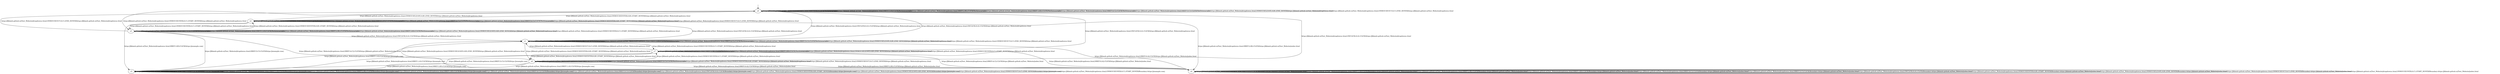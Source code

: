 digraph LM_orig_withSL {
s0 [label="s0"];
s1 [label="s1"];
s2 [label="s2"];
s3 [label="s3"];
s4 [label="s4"];
s5 [label="s5"];
s6 [label="s6"];
s7 [label="s7"];
s0 -> s1  [label="https:||lklamb.github.io|Test_Website|dropdowns.html;ONCLICK;0;A1;CLICK/https:||lklamb.github.io|Test_Website|dropdowns.html"];
s0 -> s2  [label="https:||lklamb.github.io|Test_Website|dropdowns.html;ONMOUSEENTER;0;B1;START_HOVER/https:||lklamb.github.io|Test_Website|dropdowns.html"];
s0 -> s3  [label="https:||lklamb.github.io|Test_Website|dropdowns.html;ONMOUSEOVER;0;C1;START_HOVER/https:||lklamb.github.io|Test_Website|dropdowns.html"];
s0 -> s0  [label="https:||lklamb.github.io|Test_Website|dropdowns.html;HREF;0;A2;CLICK/NotInteractable"];
s0 -> s0  [label="https:||lklamb.github.io|Test_Website|dropdowns.html;HREF;1;A3;CLICK/NotInteractable"];
s0 -> s0  [label="https:||lklamb.github.io|Test_Website|dropdowns.html;HREF;2;B2;CLICK/NotInteractable"];
s0 -> s0  [label="https:||lklamb.github.io|Test_Website|dropdowns.html;HREF;3;B3;CLICK/NotInteractable"];
s0 -> s0  [label="https:||lklamb.github.io|Test_Website|dropdowns.html;HREF;4;C2;CLICK/NotInteractable"];
s0 -> s0  [label="https:||lklamb.github.io|Test_Website|dropdowns.html;HREF;5;C3;CLICK/NotInteractable"];
s0 -> s0  [label="https:||lklamb.github.io|Test_Website|dropdowns.html;ONMOUSELEAVE;0;B1;END_HOVER/https:||lklamb.github.io|Test_Website|dropdowns.html"];
s0 -> s0  [label="https:||lklamb.github.io|Test_Website|dropdowns.html;ONMOUSEOUT;0;C1;END_HOVER/https:||lklamb.github.io|Test_Website|dropdowns.html"];
s1 -> s4  [label="https:||lklamb.github.io|Test_Website|dropdowns.html;HREF;0;A2;CLICK/https:||lklamb.github.io|Test_Website|index.html"];
s1 -> s5  [label="https:||lklamb.github.io|Test_Website|dropdowns.html;HREF;1;A3;CLICK/https:||example.com|"];
s1 -> s1  [label="https:||lklamb.github.io|Test_Website|dropdowns.html;HREF;2;B2;CLICK/NotInteractable"];
s1 -> s1  [label="https:||lklamb.github.io|Test_Website|dropdowns.html;HREF;3;B3;CLICK/NotInteractable"];
s1 -> s1  [label="https:||lklamb.github.io|Test_Website|dropdowns.html;HREF;4;C2;CLICK/NotInteractable"];
s1 -> s1  [label="https:||lklamb.github.io|Test_Website|dropdowns.html;HREF;5;C3;CLICK/NotInteractable"];
s1 -> s6  [label="https:||lklamb.github.io|Test_Website|dropdowns.html;ONMOUSEENTER;0;B1;START_HOVER/https:||lklamb.github.io|Test_Website|dropdowns.html"];
s1 -> s1  [label="https:||lklamb.github.io|Test_Website|dropdowns.html;ONMOUSELEAVE;0;B1;END_HOVER/https:||lklamb.github.io|Test_Website|dropdowns.html"];
s1 -> s1  [label="https:||lklamb.github.io|Test_Website|dropdowns.html;ONMOUSEOUT;0;C1;END_HOVER/https:||lklamb.github.io|Test_Website|dropdowns.html"];
s1 -> s7  [label="https:||lklamb.github.io|Test_Website|dropdowns.html;ONMOUSEOVER;0;C1;START_HOVER/https:||lklamb.github.io|Test_Website|dropdowns.html"];
s1 -> s0  [label="https:||lklamb.github.io|Test_Website|dropdowns.html;ONCLICK;0;A1;CLICK/https:||lklamb.github.io|Test_Website|dropdowns.html"];
s2 -> s4  [label="https:||lklamb.github.io|Test_Website|dropdowns.html;HREF;2;B2;CLICK/https:||lklamb.github.io|Test_Website|index.html"];
s2 -> s5  [label="https:||lklamb.github.io|Test_Website|dropdowns.html;HREF;3;B3;CLICK/https:||example.com|"];
s2 -> s2  [label="https:||lklamb.github.io|Test_Website|dropdowns.html;HREF;0;A2;CLICK/NotInteractable"];
s2 -> s2  [label="https:||lklamb.github.io|Test_Website|dropdowns.html;HREF;1;A3;CLICK/NotInteractable"];
s2 -> s2  [label="https:||lklamb.github.io|Test_Website|dropdowns.html;HREF;4;C2;CLICK/NotInteractable"];
s2 -> s2  [label="https:||lklamb.github.io|Test_Website|dropdowns.html;HREF;5;C3;CLICK/NotInteractable"];
s2 -> s1  [label="https:||lklamb.github.io|Test_Website|dropdowns.html;ONCLICK;0;A1;CLICK/https:||lklamb.github.io|Test_Website|dropdowns.html"];
s2 -> s2  [label="https:||lklamb.github.io|Test_Website|dropdowns.html;ONMOUSEENTER;0;B1;START_HOVER/https:||lklamb.github.io|Test_Website|dropdowns.html"];
s2 -> s2  [label="https:||lklamb.github.io|Test_Website|dropdowns.html;ONMOUSEOUT;0;C1;END_HOVER/https:||lklamb.github.io|Test_Website|dropdowns.html"];
s2 -> s3  [label="https:||lklamb.github.io|Test_Website|dropdowns.html;ONMOUSEOVER;0;C1;START_HOVER/https:||lklamb.github.io|Test_Website|dropdowns.html"];
s2 -> s0  [label="https:||lklamb.github.io|Test_Website|dropdowns.html;ONMOUSELEAVE;0;B1;END_HOVER/https:||lklamb.github.io|Test_Website|dropdowns.html"];
s3 -> s4  [label="https:||lklamb.github.io|Test_Website|dropdowns.html;HREF;4;C2;CLICK/https:||lklamb.github.io|Test_Website|index.html"];
s3 -> s5  [label="https:||lklamb.github.io|Test_Website|dropdowns.html;HREF;5;C3;CLICK/https:||example.com|"];
s3 -> s3  [label="https:||lklamb.github.io|Test_Website|dropdowns.html;HREF;0;A2;CLICK/NotInteractable"];
s3 -> s3  [label="https:||lklamb.github.io|Test_Website|dropdowns.html;HREF;1;A3;CLICK/NotInteractable"];
s3 -> s3  [label="https:||lklamb.github.io|Test_Website|dropdowns.html;HREF;2;B2;CLICK/NotInteractable"];
s3 -> s3  [label="https:||lklamb.github.io|Test_Website|dropdowns.html;HREF;3;B3;CLICK/NotInteractable"];
s3 -> s1  [label="https:||lklamb.github.io|Test_Website|dropdowns.html;ONCLICK;0;A1;CLICK/https:||lklamb.github.io|Test_Website|dropdowns.html"];
s3 -> s2  [label="https:||lklamb.github.io|Test_Website|dropdowns.html;ONMOUSEENTER;0;B1;START_HOVER/https:||lklamb.github.io|Test_Website|dropdowns.html"];
s3 -> s3  [label="https:||lklamb.github.io|Test_Website|dropdowns.html;ONMOUSELEAVE;0;B1;END_HOVER/https:||lklamb.github.io|Test_Website|dropdowns.html"];
s3 -> s3  [label="https:||lklamb.github.io|Test_Website|dropdowns.html;ONMOUSEOVER;0;C1;START_HOVER/https:||lklamb.github.io|Test_Website|dropdowns.html"];
s3 -> s0  [label="https:||lklamb.github.io|Test_Website|dropdowns.html;ONMOUSEOUT;0;C1;END_HOVER/https:||lklamb.github.io|Test_Website|dropdowns.html"];
s4 -> s4  [label="https:||lklamb.github.io|Test_Website|dropdowns.html;HREF;0;A2;CLICK/Boundary-https:||lklamb.github.io|Test_Website|index.html"];
s4 -> s4  [label="https:||lklamb.github.io|Test_Website|dropdowns.html;HREF;1;A3;CLICK/Boundary-https:||lklamb.github.io|Test_Website|index.html"];
s4 -> s4  [label="https:||lklamb.github.io|Test_Website|dropdowns.html;HREF;2;B2;CLICK/Boundary-https:||lklamb.github.io|Test_Website|index.html"];
s4 -> s4  [label="https:||lklamb.github.io|Test_Website|dropdowns.html;HREF;3;B3;CLICK/Boundary-https:||lklamb.github.io|Test_Website|index.html"];
s4 -> s4  [label="https:||lklamb.github.io|Test_Website|dropdowns.html;HREF;4;C2;CLICK/Boundary-https:||lklamb.github.io|Test_Website|index.html"];
s4 -> s4  [label="https:||lklamb.github.io|Test_Website|dropdowns.html;HREF;5;C3;CLICK/Boundary-https:||lklamb.github.io|Test_Website|index.html"];
s4 -> s4  [label="https:||lklamb.github.io|Test_Website|dropdowns.html;ONCLICK;0;A1;CLICK/Boundary-https:||lklamb.github.io|Test_Website|index.html"];
s4 -> s4  [label="https:||lklamb.github.io|Test_Website|dropdowns.html;ONMOUSEENTER;0;B1;START_HOVER/Boundary-https:||lklamb.github.io|Test_Website|index.html"];
s4 -> s4  [label="https:||lklamb.github.io|Test_Website|dropdowns.html;ONMOUSELEAVE;0;B1;END_HOVER/Boundary-https:||lklamb.github.io|Test_Website|index.html"];
s4 -> s4  [label="https:||lklamb.github.io|Test_Website|dropdowns.html;ONMOUSEOUT;0;C1;END_HOVER/Boundary-https:||lklamb.github.io|Test_Website|index.html"];
s4 -> s4  [label="https:||lklamb.github.io|Test_Website|dropdowns.html;ONMOUSEOVER;0;C1;START_HOVER/Boundary-https:||lklamb.github.io|Test_Website|index.html"];
s5 -> s5  [label="https:||lklamb.github.io|Test_Website|dropdowns.html;HREF;0;A2;CLICK/Boundary-https:||example.com|"];
s5 -> s5  [label="https:||lklamb.github.io|Test_Website|dropdowns.html;HREF;1;A3;CLICK/Boundary-https:||example.com|"];
s5 -> s5  [label="https:||lklamb.github.io|Test_Website|dropdowns.html;HREF;2;B2;CLICK/Boundary-https:||example.com|"];
s5 -> s5  [label="https:||lklamb.github.io|Test_Website|dropdowns.html;HREF;3;B3;CLICK/Boundary-https:||example.com|"];
s5 -> s5  [label="https:||lklamb.github.io|Test_Website|dropdowns.html;HREF;4;C2;CLICK/Boundary-https:||example.com|"];
s5 -> s5  [label="https:||lklamb.github.io|Test_Website|dropdowns.html;HREF;5;C3;CLICK/Boundary-https:||example.com|"];
s5 -> s5  [label="https:||lklamb.github.io|Test_Website|dropdowns.html;ONCLICK;0;A1;CLICK/Boundary-https:||example.com|"];
s5 -> s5  [label="https:||lklamb.github.io|Test_Website|dropdowns.html;ONMOUSEENTER;0;B1;START_HOVER/Boundary-https:||example.com|"];
s5 -> s5  [label="https:||lklamb.github.io|Test_Website|dropdowns.html;ONMOUSELEAVE;0;B1;END_HOVER/Boundary-https:||example.com|"];
s5 -> s5  [label="https:||lklamb.github.io|Test_Website|dropdowns.html;ONMOUSEOUT;0;C1;END_HOVER/Boundary-https:||example.com|"];
s5 -> s5  [label="https:||lklamb.github.io|Test_Website|dropdowns.html;ONMOUSEOVER;0;C1;START_HOVER/Boundary-https:||example.com|"];
s6 -> s4  [label="https:||lklamb.github.io|Test_Website|dropdowns.html;HREF;0;A2;CLICK/https:||lklamb.github.io|Test_Website|index.html"];
s6 -> s5  [label="https:||lklamb.github.io|Test_Website|dropdowns.html;HREF;1;A3;CLICK/https:||example.com|"];
s6 -> s4  [label="https:||lklamb.github.io|Test_Website|dropdowns.html;HREF;2;B2;CLICK/https:||lklamb.github.io|Test_Website|index.html"];
s6 -> s5  [label="https:||lklamb.github.io|Test_Website|dropdowns.html;HREF;3;B3;CLICK/https:||example.com|"];
s6 -> s6  [label="https:||lklamb.github.io|Test_Website|dropdowns.html;HREF;4;C2;CLICK/NotInteractable"];
s6 -> s6  [label="https:||lklamb.github.io|Test_Website|dropdowns.html;HREF;5;C3;CLICK/NotInteractable"];
s6 -> s0  [label="https:||lklamb.github.io|Test_Website|dropdowns.html;ONCLICK;0;A1;CLICK/https:||lklamb.github.io|Test_Website|dropdowns.html"];
s6 -> s6  [label="https:||lklamb.github.io|Test_Website|dropdowns.html;ONMOUSEENTER;0;B1;START_HOVER/https:||lklamb.github.io|Test_Website|dropdowns.html"];
s6 -> s1  [label="https:||lklamb.github.io|Test_Website|dropdowns.html;ONMOUSELEAVE;0;B1;END_HOVER/https:||lklamb.github.io|Test_Website|dropdowns.html"];
s6 -> s6  [label="https:||lklamb.github.io|Test_Website|dropdowns.html;ONMOUSEOUT;0;C1;END_HOVER/https:||lklamb.github.io|Test_Website|dropdowns.html"];
s6 -> s7  [label="https:||lklamb.github.io|Test_Website|dropdowns.html;ONMOUSEOVER;0;C1;START_HOVER/https:||lklamb.github.io|Test_Website|dropdowns.html"];
s7 -> s4  [label="https:||lklamb.github.io|Test_Website|dropdowns.html;HREF;0;A2;CLICK/https:||lklamb.github.io|Test_Website|index.html"];
s7 -> s5  [label="https:||lklamb.github.io|Test_Website|dropdowns.html;HREF;1;A3;CLICK/https:||example.com|"];
s7 -> s4  [label="https:||lklamb.github.io|Test_Website|dropdowns.html;HREF;4;C2;CLICK/https:||lklamb.github.io|Test_Website|index.html"];
s7 -> s5  [label="https:||lklamb.github.io|Test_Website|dropdowns.html;HREF;5;C3;CLICK/https:||example.com|"];
s7 -> s7  [label="https:||lklamb.github.io|Test_Website|dropdowns.html;HREF;2;B2;CLICK/NotInteractable"];
s7 -> s7  [label="https:||lklamb.github.io|Test_Website|dropdowns.html;HREF;3;B3;CLICK/NotInteractable"];
s7 -> s0  [label="https:||lklamb.github.io|Test_Website|dropdowns.html;ONCLICK;0;A1;CLICK/https:||lklamb.github.io|Test_Website|dropdowns.html"];
s7 -> s6  [label="https:||lklamb.github.io|Test_Website|dropdowns.html;ONMOUSEENTER;0;B1;START_HOVER/https:||lklamb.github.io|Test_Website|dropdowns.html"];
s7 -> s7  [label="https:||lklamb.github.io|Test_Website|dropdowns.html;ONMOUSELEAVE;0;B1;END_HOVER/https:||lklamb.github.io|Test_Website|dropdowns.html"];
s7 -> s1  [label="https:||lklamb.github.io|Test_Website|dropdowns.html;ONMOUSEOUT;0;C1;END_HOVER/https:||lklamb.github.io|Test_Website|dropdowns.html"];
s7 -> s7  [label="https:||lklamb.github.io|Test_Website|dropdowns.html;ONMOUSEOVER;0;C1;START_HOVER/https:||lklamb.github.io|Test_Website|dropdowns.html"];
__start0 [label="", shape=none];
__start0 -> s0  [label=""];
}
